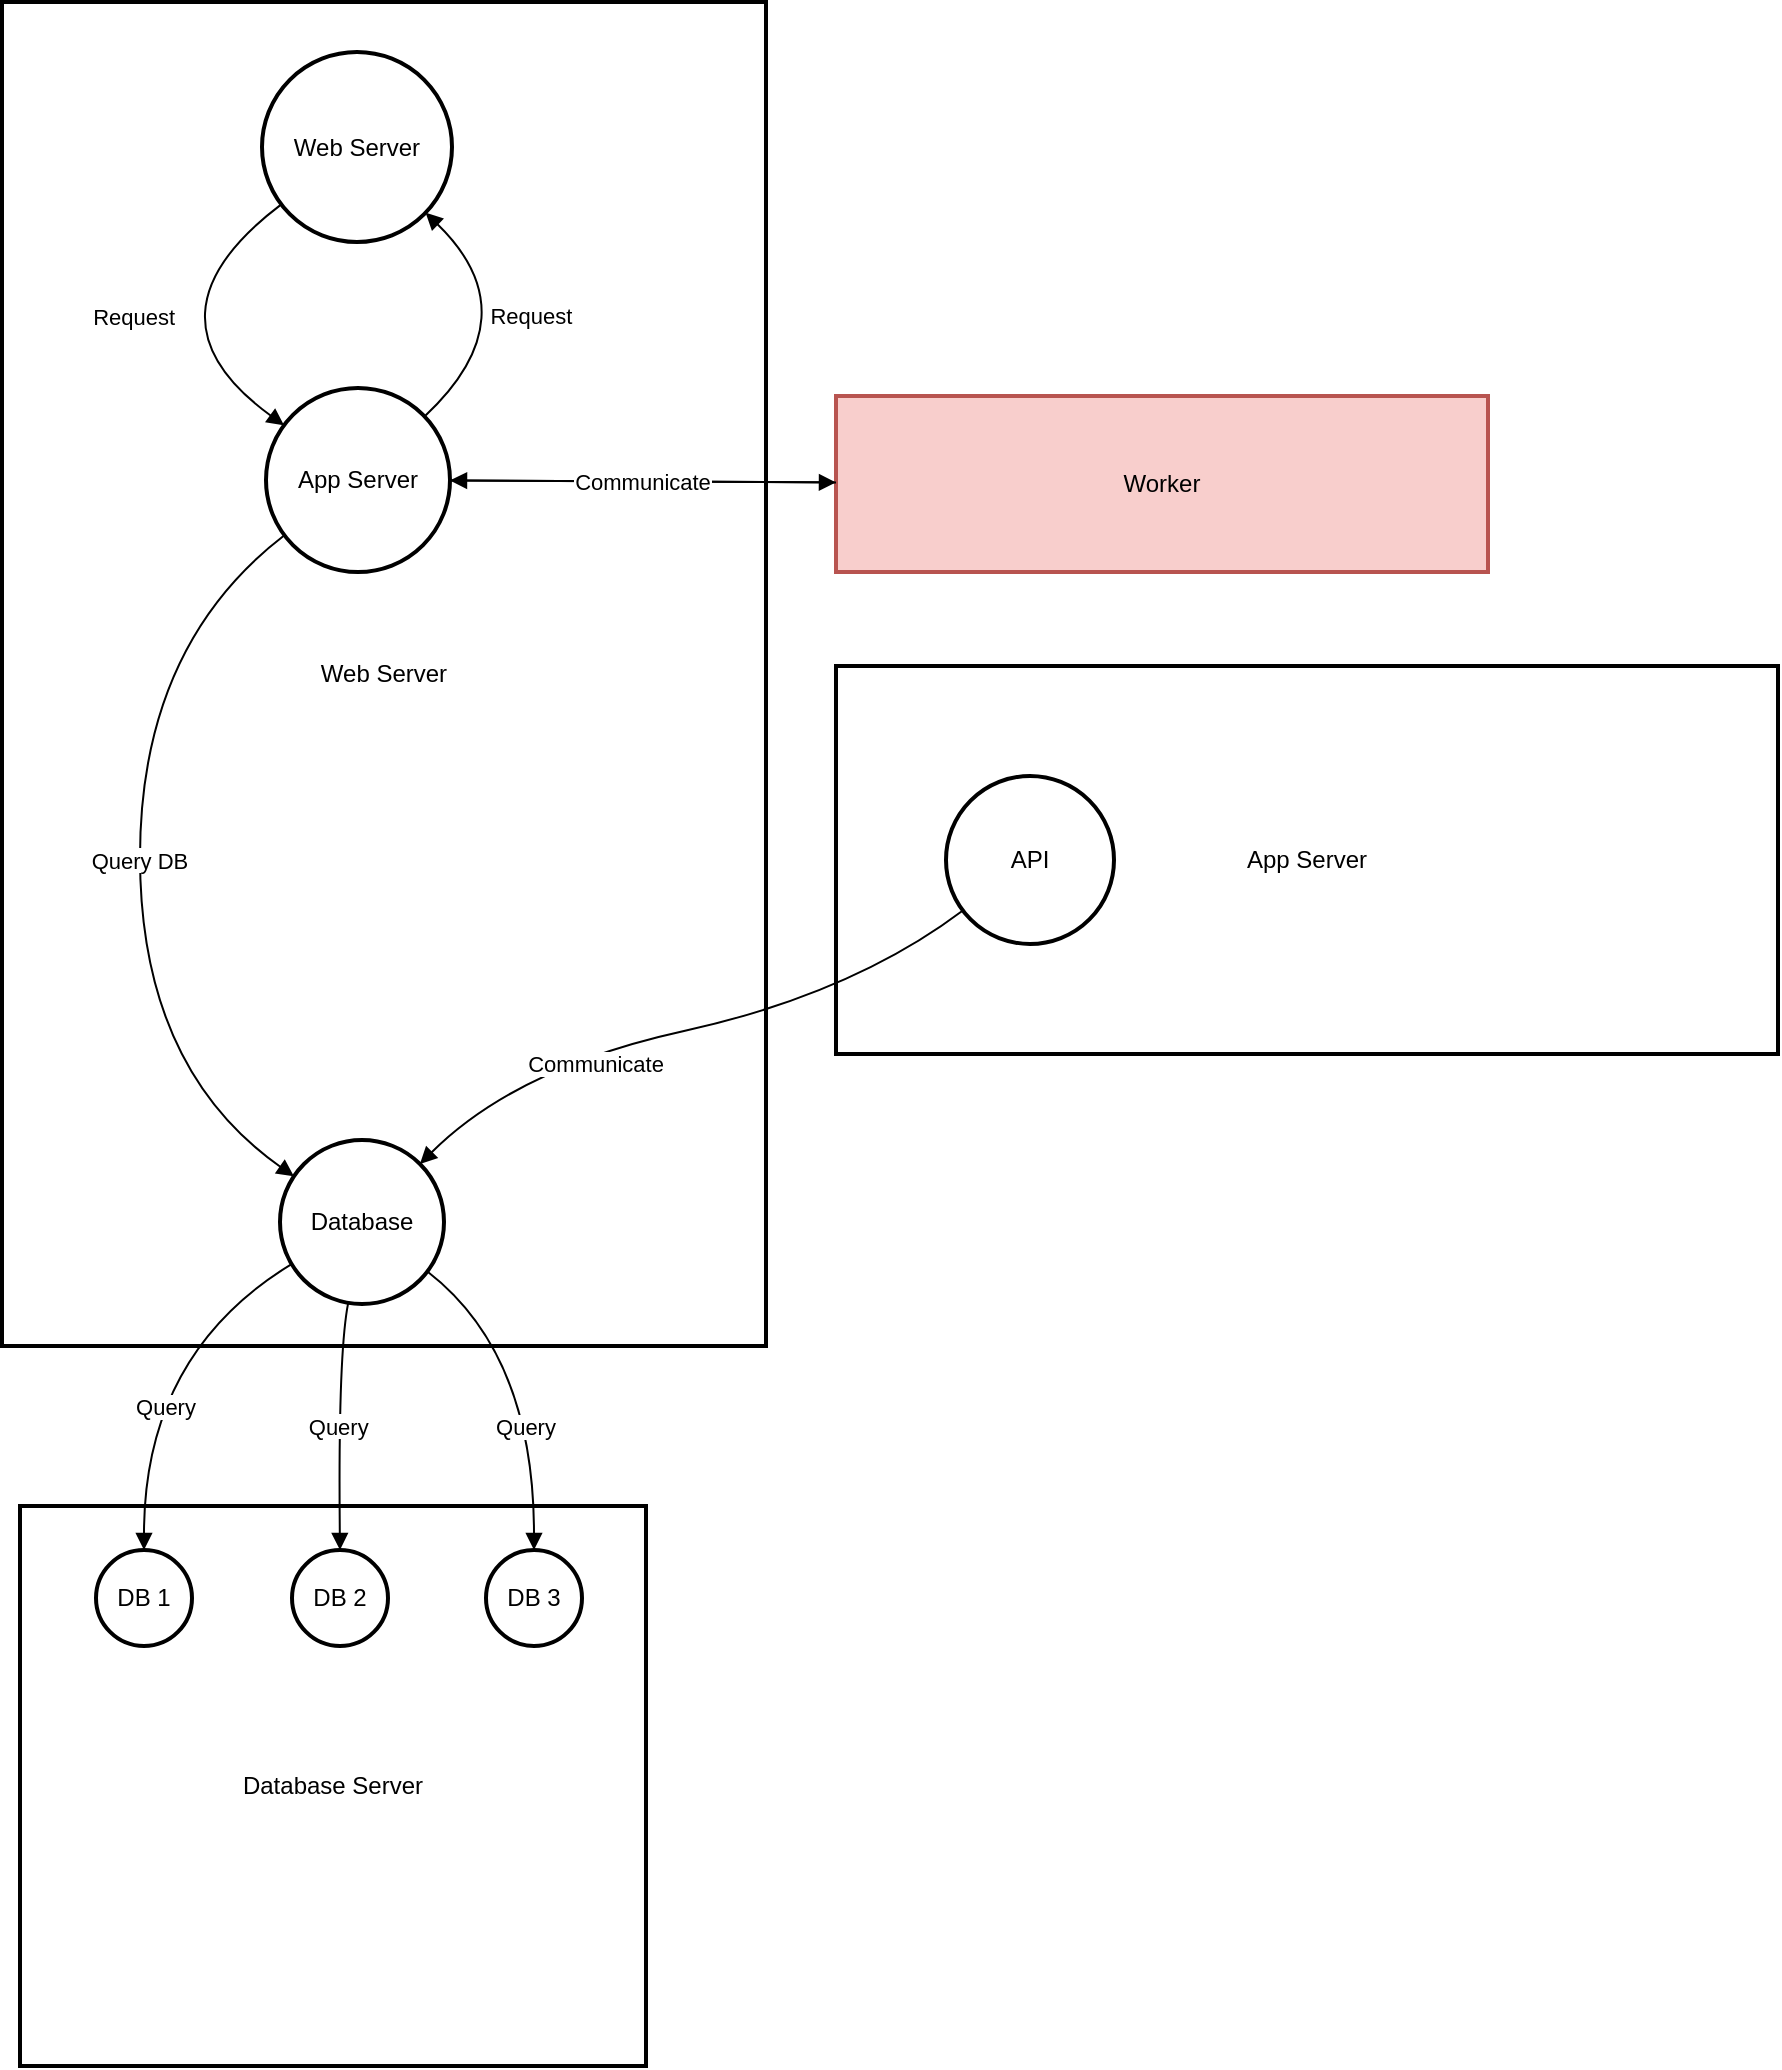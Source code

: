 <mxfile version="25.0.3">
  <diagram name="Page-1" id="4Y_P6vZuUkGtKaATaK-g">
    <mxGraphModel dx="753" dy="470" grid="1" gridSize="10" guides="1" tooltips="1" connect="1" arrows="1" fold="1" page="1" pageScale="1" pageWidth="850" pageHeight="1100" math="0" shadow="0">
      <root>
        <mxCell id="0" />
        <mxCell id="1" parent="0" />
        <mxCell id="2" value="Database Server" style="whiteSpace=wrap;strokeWidth=2;" parent="1" vertex="1">
          <mxGeometry x="17" y="760" width="313" height="280" as="geometry" />
        </mxCell>
        <mxCell id="3" value="Worker" style="whiteSpace=wrap;strokeWidth=2;fillColor=#f8cecc;strokeColor=#b85450;" parent="1" vertex="1">
          <mxGeometry x="425" y="205" width="326" height="88" as="geometry" />
        </mxCell>
        <mxCell id="4" value="App Server" style="whiteSpace=wrap;strokeWidth=2;" parent="1" vertex="1">
          <mxGeometry x="425" y="340" width="471" height="194" as="geometry" />
        </mxCell>
        <mxCell id="5" value="Web Server" style="whiteSpace=wrap;strokeWidth=2;" parent="1" vertex="1">
          <mxGeometry x="8" y="8" width="382" height="672" as="geometry" />
        </mxCell>
        <mxCell id="6" value="Web Server" style="ellipse;aspect=fixed;strokeWidth=2;whiteSpace=wrap;" parent="1" vertex="1">
          <mxGeometry x="138" y="33" width="95" height="95" as="geometry" />
        </mxCell>
        <mxCell id="7" value="App Server" style="ellipse;aspect=fixed;strokeWidth=2;whiteSpace=wrap;" parent="1" vertex="1">
          <mxGeometry x="140" y="201" width="92" height="92" as="geometry" />
        </mxCell>
        <mxCell id="8" value="Database" style="ellipse;aspect=fixed;strokeWidth=2;whiteSpace=wrap;" parent="1" vertex="1">
          <mxGeometry x="147" y="577" width="82" height="82" as="geometry" />
        </mxCell>
        <mxCell id="9" value="API" style="ellipse;aspect=fixed;strokeWidth=2;whiteSpace=wrap;" parent="1" vertex="1">
          <mxGeometry x="480" y="395" width="84" height="84" as="geometry" />
        </mxCell>
        <mxCell id="10" value="DB 1" style="ellipse;aspect=fixed;strokeWidth=2;whiteSpace=wrap;" parent="1" vertex="1">
          <mxGeometry x="55" y="782" width="48" height="48" as="geometry" />
        </mxCell>
        <mxCell id="11" value="DB 2" style="ellipse;aspect=fixed;strokeWidth=2;whiteSpace=wrap;" parent="1" vertex="1">
          <mxGeometry x="153" y="782" width="48" height="48" as="geometry" />
        </mxCell>
        <mxCell id="12" value="DB 3" style="ellipse;aspect=fixed;strokeWidth=2;whiteSpace=wrap;" parent="1" vertex="1">
          <mxGeometry x="250" y="782" width="48" height="48" as="geometry" />
        </mxCell>
        <mxCell id="13" value="Request" style="curved=1;startArrow=none;endArrow=block;exitX=0;exitY=0.88;entryX=0;entryY=0.13;" parent="1" source="6" target="7" edge="1">
          <mxGeometry relative="1" as="geometry">
            <Array as="points">
              <mxPoint x="74" y="165" />
            </Array>
          </mxGeometry>
        </mxCell>
        <mxCell id="14" value="Query DB" style="curved=1;startArrow=none;endArrow=block;exitX=0;exitY=0.88;entryX=0;entryY=0.16;" parent="1" source="7" target="8" edge="1">
          <mxGeometry relative="1" as="geometry">
            <Array as="points">
              <mxPoint x="77" y="330" />
              <mxPoint x="77" y="541" />
            </Array>
          </mxGeometry>
        </mxCell>
        <mxCell id="15" value="Request" style="curved=1;startArrow=none;endArrow=block;exitX=0.99;exitY=0.03;entryX=1;entryY=0.98;" parent="1" source="7" target="6" edge="1">
          <mxGeometry relative="1" as="geometry">
            <Array as="points">
              <mxPoint x="273" y="165" />
            </Array>
          </mxGeometry>
        </mxCell>
        <mxCell id="16" value="Query" style="curved=1;startArrow=none;endArrow=block;exitX=0;exitY=0.8;entryX=0.49;entryY=0.01;" parent="1" source="8" target="10" edge="1">
          <mxGeometry x="0.219" y="11" relative="1" as="geometry">
            <Array as="points">
              <mxPoint x="79" y="684" />
            </Array>
            <mxPoint as="offset" />
          </mxGeometry>
        </mxCell>
        <mxCell id="17" value="Query" style="curved=1;startArrow=none;endArrow=block;exitX=0.41;exitY=1;entryX=0.49;entryY=0.01;" parent="1" source="8" target="11" edge="1">
          <mxGeometry relative="1" as="geometry">
            <Array as="points">
              <mxPoint x="176" y="684" />
            </Array>
          </mxGeometry>
        </mxCell>
        <mxCell id="18" value="Query" style="curved=1;startArrow=none;endArrow=block;exitX=1;exitY=0.88;entryX=0.5;entryY=0.01;" parent="1" source="8" target="12" edge="1">
          <mxGeometry x="0.25" y="-4" relative="1" as="geometry">
            <Array as="points">
              <mxPoint x="274" y="684" />
            </Array>
            <mxPoint as="offset" />
          </mxGeometry>
        </mxCell>
        <mxCell id="19" value="Communicate" style="curved=1;startArrow=none;endArrow=block;entryX=1;entryY=0;" parent="1" source="9" target="8" edge="1">
          <mxGeometry x="0.313" y="7" relative="1" as="geometry">
            <Array as="points">
              <mxPoint x="433" y="504" />
              <mxPoint x="265" y="541" />
            </Array>
            <mxPoint x="1" y="-1" as="offset" />
          </mxGeometry>
        </mxCell>
        <mxCell id="20" value="Process Data" style="curved=1;startArrow=none;endArrow=block;" parent="1" source="7" target="3" edge="1">
          <mxGeometry relative="1" as="geometry">
            <Array as="points" />
          </mxGeometry>
        </mxCell>
        <mxCell id="23" value="Communicate" style="curved=1;startArrow=none;endArrow=block;" parent="1" source="3" target="7" edge="1">
          <mxGeometry relative="1" as="geometry">
            <Array as="points" />
          </mxGeometry>
        </mxCell>
      </root>
    </mxGraphModel>
  </diagram>
</mxfile>

